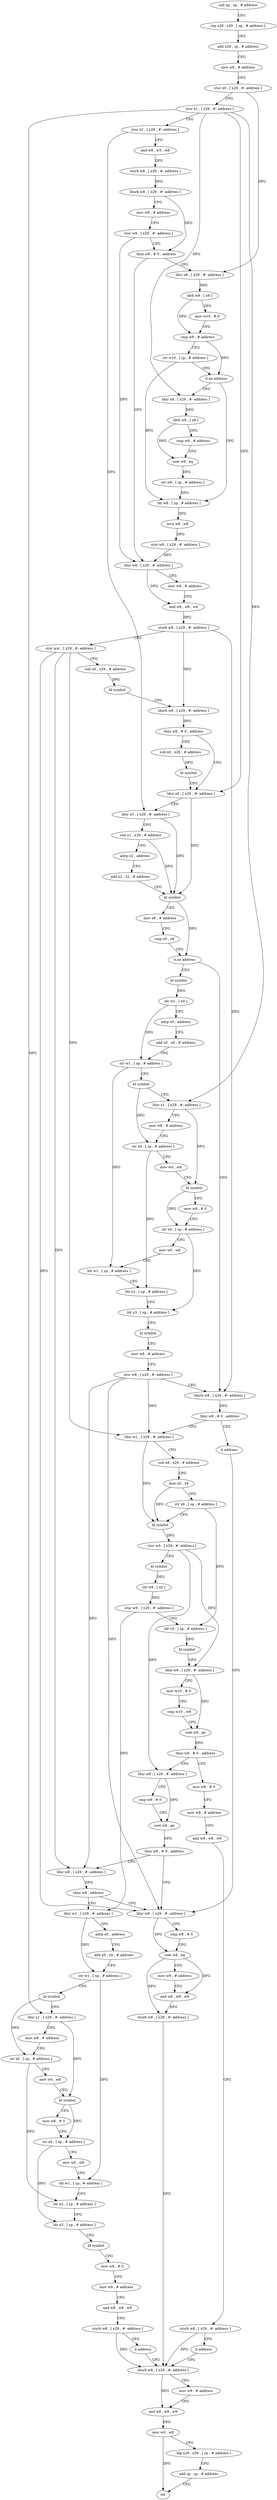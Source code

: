 digraph "func" {
"4213200" [label = "sub sp , sp , # address" ]
"4213204" [label = "stp x29 , x30 , [ sp , # address ]" ]
"4213208" [label = "add x29 , sp , # address" ]
"4213212" [label = "mov w8 , # address" ]
"4213216" [label = "stur x0 , [ x29 , #- address ]" ]
"4213220" [label = "stur x1 , [ x29 , #- address ]" ]
"4213224" [label = "stur x2 , [ x29 , #- address ]" ]
"4213228" [label = "and w8 , w3 , w8" ]
"4213232" [label = "sturb w8 , [ x29 , #- address ]" ]
"4213236" [label = "ldurb w8 , [ x29 , #- address ]" ]
"4213240" [label = "mov w9 , # address" ]
"4213244" [label = "stur w9 , [ x29 , #- address ]" ]
"4213248" [label = "tbnz w8 , # 0 , address" ]
"4213308" [label = "ldur w8 , [ x29 , #- address ]" ]
"4213252" [label = "ldur x8 , [ x29 , #- address ]" ]
"4213312" [label = "mov w9 , # address" ]
"4213316" [label = "and w8 , w8 , w9" ]
"4213320" [label = "sturb w8 , [ x29 , #- address ]" ]
"4213324" [label = "stur wzr , [ x29 , #- address ]" ]
"4213328" [label = "sub x0 , x29 , # address" ]
"4213332" [label = "bl symbol" ]
"4213336" [label = "ldurb w8 , [ x29 , #- address ]" ]
"4213340" [label = "tbnz w8 , # 0 , address" ]
"4213352" [label = "ldur x0 , [ x29 , #- address ]" ]
"4213344" [label = "sub x0 , x29 , # address" ]
"4213256" [label = "ldrb w9 , [ x8 ]" ]
"4213260" [label = "mov w10 , # 0" ]
"4213264" [label = "cmp w9 , # address" ]
"4213268" [label = "str w10 , [ sp , # address ]" ]
"4213272" [label = "b.ne address" ]
"4213296" [label = "ldr w8 , [ sp , # address ]" ]
"4213276" [label = "ldur x8 , [ x29 , #- address ]" ]
"4213356" [label = "ldur x3 , [ x29 , #- address ]" ]
"4213360" [label = "sub x1 , x29 , # address" ]
"4213364" [label = "adrp x2 , address" ]
"4213368" [label = "add x2 , x2 , # address" ]
"4213372" [label = "bl symbol" ]
"4213376" [label = "mov x8 , # address" ]
"4213380" [label = "cmp x0 , x8" ]
"4213384" [label = "b.ne address" ]
"4213468" [label = "ldurb w8 , [ x29 , #- address ]" ]
"4213388" [label = "bl symbol" ]
"4213348" [label = "bl symbol" ]
"4213300" [label = "mvn w8 , w8" ]
"4213304" [label = "stur w8 , [ x29 , #- address ]" ]
"4213280" [label = "ldrb w9 , [ x8 ]" ]
"4213284" [label = "cmp w9 , # address" ]
"4213288" [label = "cset w9 , eq" ]
"4213292" [label = "str w9 , [ sp , # address ]" ]
"4213472" [label = "tbnz w8 , # 0 , address" ]
"4213480" [label = "ldur w1 , [ x29 , #- address ]" ]
"4213476" [label = "b address" ]
"4213392" [label = "ldr w1 , [ x0 ]" ]
"4213396" [label = "adrp x0 , address" ]
"4213400" [label = "add x0 , x0 , # address" ]
"4213404" [label = "str w1 , [ sp , # address ]" ]
"4213408" [label = "bl symbol" ]
"4213412" [label = "ldur x1 , [ x29 , #- address ]" ]
"4213416" [label = "mov w8 , # address" ]
"4213420" [label = "str x0 , [ sp , # address ]" ]
"4213424" [label = "mov w0 , w8" ]
"4213428" [label = "bl symbol" ]
"4213432" [label = "mov w8 , # 0" ]
"4213436" [label = "str x0 , [ sp , # address ]" ]
"4213440" [label = "mov w0 , w8" ]
"4213444" [label = "ldr w1 , [ sp , # address ]" ]
"4213448" [label = "ldr x2 , [ sp , # address ]" ]
"4213452" [label = "ldr x3 , [ sp , # address ]" ]
"4213456" [label = "bl symbol" ]
"4213460" [label = "mov w8 , # address" ]
"4213464" [label = "stur w8 , [ x29 , #- address ]" ]
"4213484" [label = "sub x8 , x29 , # address" ]
"4213488" [label = "mov x0 , x8" ]
"4213492" [label = "str x8 , [ sp , # address ]" ]
"4213496" [label = "bl symbol" ]
"4213500" [label = "stur w0 , [ x29 , #- address ]" ]
"4213504" [label = "bl symbol" ]
"4213508" [label = "ldr w9 , [ x0 ]" ]
"4213512" [label = "stur w9 , [ x29 , #- address ]" ]
"4213516" [label = "ldr x0 , [ sp , # address ]" ]
"4213520" [label = "bl symbol" ]
"4213524" [label = "ldur w9 , [ x29 , #- address ]" ]
"4213528" [label = "mov w10 , # 0" ]
"4213532" [label = "cmp w10 , w9" ]
"4213536" [label = "cset w9 , ge" ]
"4213540" [label = "tbnz w9 , # 0 , address" ]
"4213564" [label = "ldur w8 , [ x29 , #- address ]" ]
"4213544" [label = "mov w8 , # 0" ]
"4213676" [label = "ldur w8 , [ x29 , #- address ]" ]
"4213568" [label = "cmp w8 , # 0" ]
"4213572" [label = "cset w8 , ge" ]
"4213576" [label = "tbnz w8 , # 0 , address" ]
"4213580" [label = "ldur w8 , [ x29 , #- address ]" ]
"4213548" [label = "mov w9 , # address" ]
"4213552" [label = "and w8 , w8 , w9" ]
"4213556" [label = "sturb w8 , [ x29 , #- address ]" ]
"4213560" [label = "b address" ]
"4213700" [label = "ldurb w8 , [ x29 , #- address ]" ]
"4213680" [label = "cmp w8 , # 0" ]
"4213684" [label = "cset w8 , eq" ]
"4213688" [label = "mov w9 , # address" ]
"4213692" [label = "and w8 , w8 , w9" ]
"4213696" [label = "sturb w8 , [ x29 , #- address ]" ]
"4213584" [label = "cbnz w8 , address" ]
"4213588" [label = "ldur w1 , [ x29 , #- address ]" ]
"4213704" [label = "mov w9 , # address" ]
"4213708" [label = "and w8 , w8 , w9" ]
"4213712" [label = "mov w0 , w8" ]
"4213716" [label = "ldp x29 , x30 , [ sp , # address ]" ]
"4213720" [label = "add sp , sp , # address" ]
"4213724" [label = "ret" ]
"4213592" [label = "adrp x0 , address" ]
"4213596" [label = "add x0 , x0 , # address" ]
"4213600" [label = "str w1 , [ sp , # address ]" ]
"4213604" [label = "bl symbol" ]
"4213608" [label = "ldur x1 , [ x29 , #- address ]" ]
"4213612" [label = "mov w8 , # address" ]
"4213616" [label = "str x0 , [ sp , # address ]" ]
"4213620" [label = "mov w0 , w8" ]
"4213624" [label = "bl symbol" ]
"4213628" [label = "mov w8 , # 0" ]
"4213632" [label = "str x0 , [ sp , # address ]" ]
"4213636" [label = "mov w0 , w8" ]
"4213640" [label = "ldr w1 , [ sp , # address ]" ]
"4213644" [label = "ldr x2 , [ sp , # address ]" ]
"4213648" [label = "ldr x3 , [ sp , # address ]" ]
"4213652" [label = "bl symbol" ]
"4213656" [label = "mov w8 , # 0" ]
"4213660" [label = "mov w9 , # address" ]
"4213664" [label = "and w8 , w8 , w9" ]
"4213668" [label = "sturb w8 , [ x29 , #- address ]" ]
"4213672" [label = "b address" ]
"4213200" -> "4213204" [ label = "CFG" ]
"4213204" -> "4213208" [ label = "CFG" ]
"4213208" -> "4213212" [ label = "CFG" ]
"4213212" -> "4213216" [ label = "CFG" ]
"4213216" -> "4213220" [ label = "CFG" ]
"4213216" -> "4213252" [ label = "DFG" ]
"4213220" -> "4213224" [ label = "CFG" ]
"4213220" -> "4213352" [ label = "DFG" ]
"4213220" -> "4213276" [ label = "DFG" ]
"4213220" -> "4213412" [ label = "DFG" ]
"4213220" -> "4213608" [ label = "DFG" ]
"4213224" -> "4213228" [ label = "CFG" ]
"4213224" -> "4213356" [ label = "DFG" ]
"4213228" -> "4213232" [ label = "DFG" ]
"4213232" -> "4213236" [ label = "DFG" ]
"4213236" -> "4213240" [ label = "CFG" ]
"4213236" -> "4213248" [ label = "DFG" ]
"4213240" -> "4213244" [ label = "CFG" ]
"4213244" -> "4213248" [ label = "CFG" ]
"4213244" -> "4213308" [ label = "DFG" ]
"4213248" -> "4213308" [ label = "CFG" ]
"4213248" -> "4213252" [ label = "CFG" ]
"4213308" -> "4213312" [ label = "CFG" ]
"4213308" -> "4213316" [ label = "DFG" ]
"4213252" -> "4213256" [ label = "DFG" ]
"4213312" -> "4213316" [ label = "CFG" ]
"4213316" -> "4213320" [ label = "DFG" ]
"4213320" -> "4213324" [ label = "CFG" ]
"4213320" -> "4213336" [ label = "DFG" ]
"4213320" -> "4213468" [ label = "DFG" ]
"4213324" -> "4213328" [ label = "CFG" ]
"4213324" -> "4213480" [ label = "DFG" ]
"4213324" -> "4213676" [ label = "DFG" ]
"4213324" -> "4213580" [ label = "DFG" ]
"4213328" -> "4213332" [ label = "DFG" ]
"4213332" -> "4213336" [ label = "CFG" ]
"4213336" -> "4213340" [ label = "DFG" ]
"4213340" -> "4213352" [ label = "CFG" ]
"4213340" -> "4213344" [ label = "CFG" ]
"4213352" -> "4213356" [ label = "CFG" ]
"4213352" -> "4213372" [ label = "DFG" ]
"4213344" -> "4213348" [ label = "DFG" ]
"4213256" -> "4213260" [ label = "CFG" ]
"4213256" -> "4213264" [ label = "DFG" ]
"4213260" -> "4213264" [ label = "CFG" ]
"4213264" -> "4213268" [ label = "CFG" ]
"4213264" -> "4213272" [ label = "DFG" ]
"4213268" -> "4213272" [ label = "CFG" ]
"4213268" -> "4213296" [ label = "DFG" ]
"4213272" -> "4213296" [ label = "CFG" ]
"4213272" -> "4213276" [ label = "CFG" ]
"4213296" -> "4213300" [ label = "DFG" ]
"4213276" -> "4213280" [ label = "DFG" ]
"4213356" -> "4213360" [ label = "CFG" ]
"4213356" -> "4213372" [ label = "DFG" ]
"4213360" -> "4213364" [ label = "CFG" ]
"4213360" -> "4213372" [ label = "DFG" ]
"4213364" -> "4213368" [ label = "CFG" ]
"4213368" -> "4213372" [ label = "CFG" ]
"4213372" -> "4213376" [ label = "CFG" ]
"4213372" -> "4213384" [ label = "DFG" ]
"4213376" -> "4213380" [ label = "CFG" ]
"4213380" -> "4213384" [ label = "CFG" ]
"4213384" -> "4213468" [ label = "CFG" ]
"4213384" -> "4213388" [ label = "CFG" ]
"4213468" -> "4213472" [ label = "DFG" ]
"4213388" -> "4213392" [ label = "DFG" ]
"4213348" -> "4213352" [ label = "CFG" ]
"4213300" -> "4213304" [ label = "DFG" ]
"4213304" -> "4213308" [ label = "DFG" ]
"4213280" -> "4213284" [ label = "CFG" ]
"4213280" -> "4213288" [ label = "DFG" ]
"4213284" -> "4213288" [ label = "CFG" ]
"4213288" -> "4213292" [ label = "DFG" ]
"4213292" -> "4213296" [ label = "DFG" ]
"4213472" -> "4213480" [ label = "CFG" ]
"4213472" -> "4213476" [ label = "CFG" ]
"4213480" -> "4213484" [ label = "CFG" ]
"4213480" -> "4213496" [ label = "DFG" ]
"4213476" -> "4213676" [ label = "CFG" ]
"4213392" -> "4213396" [ label = "CFG" ]
"4213392" -> "4213404" [ label = "DFG" ]
"4213396" -> "4213400" [ label = "CFG" ]
"4213400" -> "4213404" [ label = "CFG" ]
"4213404" -> "4213408" [ label = "CFG" ]
"4213404" -> "4213444" [ label = "DFG" ]
"4213408" -> "4213412" [ label = "CFG" ]
"4213408" -> "4213420" [ label = "DFG" ]
"4213412" -> "4213416" [ label = "CFG" ]
"4213412" -> "4213428" [ label = "DFG" ]
"4213416" -> "4213420" [ label = "CFG" ]
"4213420" -> "4213424" [ label = "CFG" ]
"4213420" -> "4213448" [ label = "DFG" ]
"4213424" -> "4213428" [ label = "CFG" ]
"4213428" -> "4213432" [ label = "CFG" ]
"4213428" -> "4213436" [ label = "DFG" ]
"4213432" -> "4213436" [ label = "CFG" ]
"4213436" -> "4213440" [ label = "CFG" ]
"4213436" -> "4213452" [ label = "DFG" ]
"4213440" -> "4213444" [ label = "CFG" ]
"4213444" -> "4213448" [ label = "CFG" ]
"4213448" -> "4213452" [ label = "CFG" ]
"4213452" -> "4213456" [ label = "CFG" ]
"4213456" -> "4213460" [ label = "CFG" ]
"4213460" -> "4213464" [ label = "CFG" ]
"4213464" -> "4213468" [ label = "CFG" ]
"4213464" -> "4213480" [ label = "DFG" ]
"4213464" -> "4213676" [ label = "DFG" ]
"4213464" -> "4213580" [ label = "DFG" ]
"4213484" -> "4213488" [ label = "CFG" ]
"4213488" -> "4213492" [ label = "CFG" ]
"4213488" -> "4213496" [ label = "DFG" ]
"4213492" -> "4213496" [ label = "CFG" ]
"4213492" -> "4213516" [ label = "DFG" ]
"4213496" -> "4213500" [ label = "DFG" ]
"4213500" -> "4213504" [ label = "CFG" ]
"4213500" -> "4213524" [ label = "DFG" ]
"4213500" -> "4213564" [ label = "DFG" ]
"4213504" -> "4213508" [ label = "DFG" ]
"4213508" -> "4213512" [ label = "DFG" ]
"4213512" -> "4213516" [ label = "CFG" ]
"4213512" -> "4213588" [ label = "DFG" ]
"4213516" -> "4213520" [ label = "DFG" ]
"4213520" -> "4213524" [ label = "CFG" ]
"4213524" -> "4213528" [ label = "CFG" ]
"4213524" -> "4213536" [ label = "DFG" ]
"4213528" -> "4213532" [ label = "CFG" ]
"4213532" -> "4213536" [ label = "CFG" ]
"4213536" -> "4213540" [ label = "DFG" ]
"4213540" -> "4213564" [ label = "CFG" ]
"4213540" -> "4213544" [ label = "CFG" ]
"4213564" -> "4213568" [ label = "CFG" ]
"4213564" -> "4213572" [ label = "DFG" ]
"4213544" -> "4213548" [ label = "CFG" ]
"4213676" -> "4213680" [ label = "CFG" ]
"4213676" -> "4213684" [ label = "DFG" ]
"4213568" -> "4213572" [ label = "CFG" ]
"4213572" -> "4213576" [ label = "DFG" ]
"4213576" -> "4213676" [ label = "CFG" ]
"4213576" -> "4213580" [ label = "CFG" ]
"4213580" -> "4213584" [ label = "DFG" ]
"4213548" -> "4213552" [ label = "CFG" ]
"4213552" -> "4213556" [ label = "CFG" ]
"4213556" -> "4213560" [ label = "CFG" ]
"4213556" -> "4213700" [ label = "DFG" ]
"4213560" -> "4213700" [ label = "CFG" ]
"4213700" -> "4213704" [ label = "CFG" ]
"4213700" -> "4213708" [ label = "DFG" ]
"4213680" -> "4213684" [ label = "CFG" ]
"4213684" -> "4213688" [ label = "CFG" ]
"4213684" -> "4213692" [ label = "DFG" ]
"4213684" -> "4213696" [ label = "DFG" ]
"4213688" -> "4213692" [ label = "CFG" ]
"4213692" -> "4213696" [ label = "DFG" ]
"4213696" -> "4213700" [ label = "DFG" ]
"4213584" -> "4213676" [ label = "CFG" ]
"4213584" -> "4213588" [ label = "CFG" ]
"4213588" -> "4213592" [ label = "CFG" ]
"4213588" -> "4213600" [ label = "DFG" ]
"4213704" -> "4213708" [ label = "CFG" ]
"4213708" -> "4213712" [ label = "DFG" ]
"4213712" -> "4213716" [ label = "CFG" ]
"4213712" -> "4213724" [ label = "DFG" ]
"4213716" -> "4213720" [ label = "CFG" ]
"4213720" -> "4213724" [ label = "CFG" ]
"4213592" -> "4213596" [ label = "CFG" ]
"4213596" -> "4213600" [ label = "CFG" ]
"4213600" -> "4213604" [ label = "CFG" ]
"4213600" -> "4213640" [ label = "DFG" ]
"4213604" -> "4213608" [ label = "CFG" ]
"4213604" -> "4213616" [ label = "DFG" ]
"4213608" -> "4213612" [ label = "CFG" ]
"4213608" -> "4213624" [ label = "DFG" ]
"4213612" -> "4213616" [ label = "CFG" ]
"4213616" -> "4213620" [ label = "CFG" ]
"4213616" -> "4213644" [ label = "DFG" ]
"4213620" -> "4213624" [ label = "CFG" ]
"4213624" -> "4213628" [ label = "CFG" ]
"4213624" -> "4213632" [ label = "DFG" ]
"4213628" -> "4213632" [ label = "CFG" ]
"4213632" -> "4213636" [ label = "CFG" ]
"4213632" -> "4213648" [ label = "DFG" ]
"4213636" -> "4213640" [ label = "CFG" ]
"4213640" -> "4213644" [ label = "CFG" ]
"4213644" -> "4213648" [ label = "CFG" ]
"4213648" -> "4213652" [ label = "CFG" ]
"4213652" -> "4213656" [ label = "CFG" ]
"4213656" -> "4213660" [ label = "CFG" ]
"4213660" -> "4213664" [ label = "CFG" ]
"4213664" -> "4213668" [ label = "CFG" ]
"4213668" -> "4213672" [ label = "CFG" ]
"4213668" -> "4213700" [ label = "DFG" ]
"4213672" -> "4213700" [ label = "CFG" ]
}
